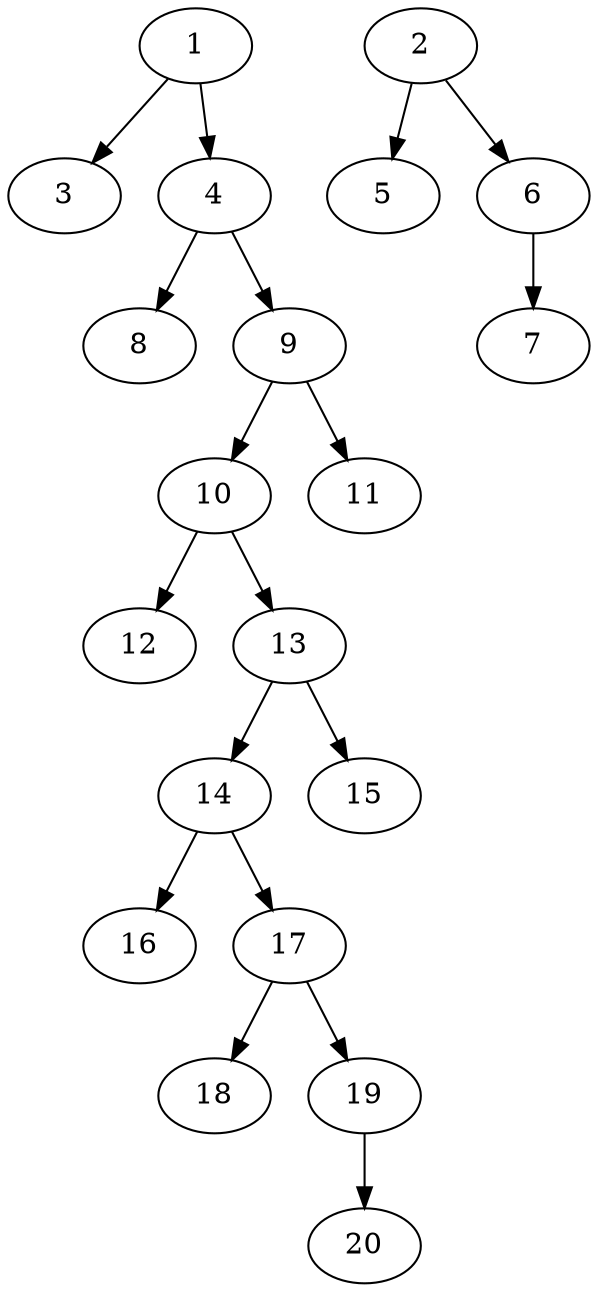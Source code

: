 // DAG (tier=1-easy, mode=data, n=20, ccr=0.314, fat=0.458, density=0.290, regular=0.621, jump=0.100, mindata=1048576, maxdata=8388608)
// DAG automatically generated by daggen at Sun Aug 24 16:33:33 2025
// /home/ermia/Project/Environments/daggen/bin/daggen --dot --ccr 0.314 --fat 0.458 --regular 0.621 --density 0.290 --jump 0.100 --mindata 1048576 --maxdata 8388608 -n 20 
digraph G {
  1 [size="428262771409440210944", alpha="0.20", expect_size="214131385704720105472"]
  1 -> 3 [size ="454531028615168"]
  1 -> 4 [size ="454531028615168"]
  2 [size="332727272063539085312", alpha="0.01", expect_size="166363636031769542656"]
  2 -> 5 [size ="384133561843712"]
  2 -> 6 [size ="384133561843712"]
  3 [size="146834271535252897792", alpha="0.18", expect_size="73417135767626448896"]
  4 [size="269549703769510880", alpha="0.14", expect_size="134774851884755440"]
  4 -> 8 [size ="361542503628800"]
  4 -> 9 [size ="361542503628800"]
  5 [size="8159253198750613504", alpha="0.20", expect_size="4079626599375306752"]
  6 [size="149410625101006368", alpha="0.12", expect_size="74705312550503184"]
  6 -> 7 [size ="256623968780288"]
  7 [size="20890743630663456", alpha="0.02", expect_size="10445371815331728"]
  8 [size="421491716132911972352", alpha="0.15", expect_size="210745858066455986176"]
  9 [size="1204332794642169856", alpha="0.16", expect_size="602166397321084928"]
  9 -> 10 [size ="9055678496768"]
  9 -> 11 [size ="9055678496768"]
  10 [size="511181104065148608", alpha="0.03", expect_size="255590552032574304"]
  10 -> 12 [size ="208960904757248"]
  10 -> 13 [size ="208960904757248"]
  11 [size="29369548148549091328", alpha="0.01", expect_size="14684774074274545664"]
  12 [size="48977759973050155008", alpha="0.10", expect_size="24488879986525077504"]
  13 [size="21448759631299240", alpha="0.09", expect_size="10724379815649620"]
  13 -> 14 [size ="408579240624128"]
  13 -> 15 [size ="408579240624128"]
  14 [size="966101169772691712", alpha="0.15", expect_size="483050584886345856"]
  14 -> 16 [size ="453913752895488"]
  14 -> 17 [size ="453913752895488"]
  15 [size="53511031900602368000", alpha="0.05", expect_size="26755515950301184000"]
  16 [size="400104406026932977664", alpha="0.17", expect_size="200052203013466488832"]
  17 [size="358944518632096960", alpha="0.00", expect_size="179472259316048480"]
  17 -> 18 [size ="158077286350848"]
  17 -> 19 [size ="158077286350848"]
  18 [size="170394127952412409856", alpha="0.18", expect_size="85197063976206204928"]
  19 [size="5704689115616916", alpha="0.02", expect_size="2852344557808458"]
  19 -> 20 [size ="321418742988800"]
  20 [size="354131384958890688", alpha="0.06", expect_size="177065692479445344"]
}